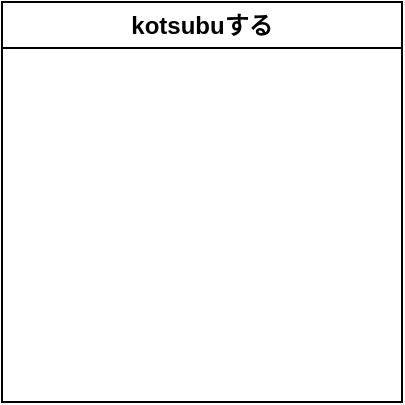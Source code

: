 <mxfile version="24.6.2" type="github">
  <diagram id="11-gbwywww350Mq2IzEI" name="ページ1">
    <mxGraphModel dx="746" dy="505" grid="1" gridSize="10" guides="1" tooltips="1" connect="1" arrows="1" fold="1" page="1" pageScale="1" pageWidth="827" pageHeight="1169" math="0" shadow="0">
      <root>
        <mxCell id="0" />
        <mxCell id="1" parent="0" />
        <mxCell id="3QPWC7HCg4JA0GucEneu-2" value="kotsubu&lt;span style=&quot;background-color: initial;&quot;&gt;する&lt;/span&gt;" style="swimlane;whiteSpace=wrap;html=1;" vertex="1" parent="1">
          <mxGeometry x="260" y="170" width="200" height="200" as="geometry" />
        </mxCell>
      </root>
    </mxGraphModel>
  </diagram>
</mxfile>
